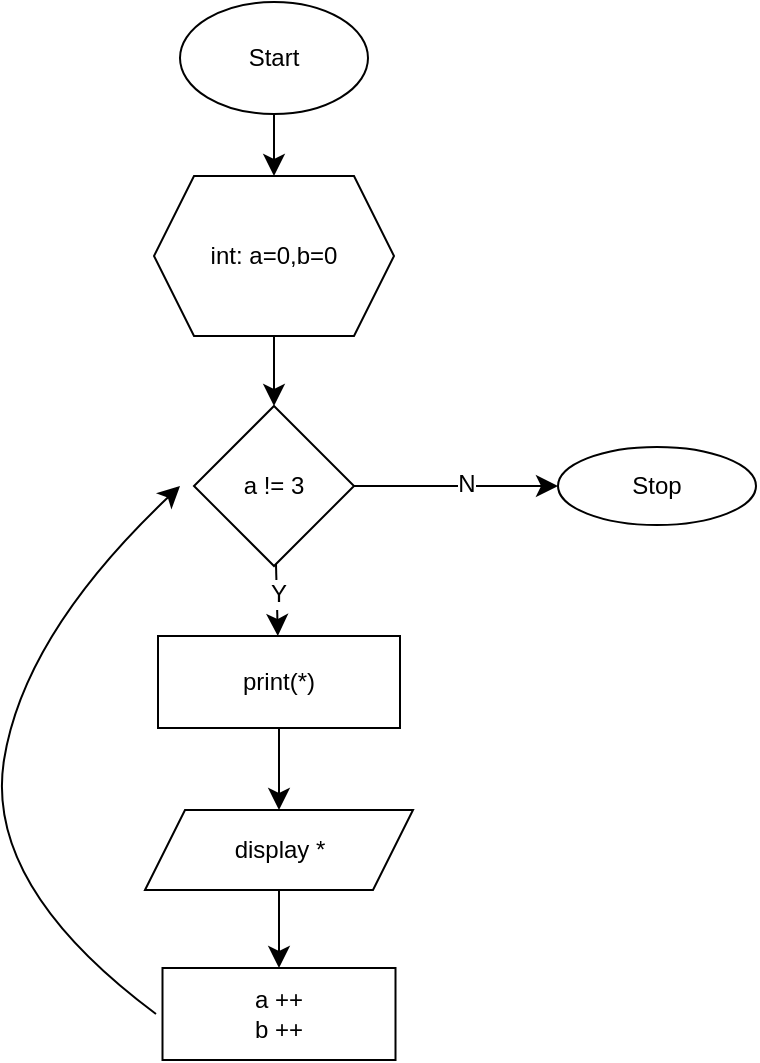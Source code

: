 <mxfile version="24.8.6">
  <diagram name="Page-1" id="cFJJiePPnTbU2zktLED3">
    <mxGraphModel dx="1435" dy="1854" grid="0" gridSize="10" guides="1" tooltips="1" connect="1" arrows="1" fold="1" page="0" pageScale="1" pageWidth="850" pageHeight="1100" math="0" shadow="0">
      <root>
        <mxCell id="0" />
        <mxCell id="1" parent="0" />
        <mxCell id="bzXu8Wisl6GZOZBHfdT6-3" value="" style="edgeStyle=none;curved=1;rounded=0;orthogonalLoop=1;jettySize=auto;html=1;fontSize=12;startSize=8;endSize=8;" edge="1" parent="1" source="bzXu8Wisl6GZOZBHfdT6-1" target="bzXu8Wisl6GZOZBHfdT6-2">
          <mxGeometry relative="1" as="geometry" />
        </mxCell>
        <mxCell id="bzXu8Wisl6GZOZBHfdT6-1" value="Start" style="ellipse;whiteSpace=wrap;html=1;" vertex="1" parent="1">
          <mxGeometry x="56" y="-934" width="94" height="56" as="geometry" />
        </mxCell>
        <mxCell id="bzXu8Wisl6GZOZBHfdT6-5" value="" style="edgeStyle=none;curved=1;rounded=0;orthogonalLoop=1;jettySize=auto;html=1;fontSize=12;startSize=8;endSize=8;" edge="1" parent="1" source="bzXu8Wisl6GZOZBHfdT6-2" target="bzXu8Wisl6GZOZBHfdT6-4">
          <mxGeometry relative="1" as="geometry" />
        </mxCell>
        <mxCell id="bzXu8Wisl6GZOZBHfdT6-2" value="int: a=0,b=0" style="shape=hexagon;perimeter=hexagonPerimeter2;whiteSpace=wrap;html=1;fixedSize=1;" vertex="1" parent="1">
          <mxGeometry x="43" y="-847" width="120" height="80" as="geometry" />
        </mxCell>
        <mxCell id="bzXu8Wisl6GZOZBHfdT6-7" value="" style="edgeStyle=none;curved=1;rounded=0;orthogonalLoop=1;jettySize=auto;html=1;fontSize=12;startSize=8;endSize=8;" edge="1" parent="1" source="bzXu8Wisl6GZOZBHfdT6-4" target="bzXu8Wisl6GZOZBHfdT6-6">
          <mxGeometry relative="1" as="geometry" />
        </mxCell>
        <mxCell id="bzXu8Wisl6GZOZBHfdT6-16" value="Y" style="edgeLabel;html=1;align=center;verticalAlign=middle;resizable=0;points=[];fontSize=12;" vertex="1" connectable="0" parent="bzXu8Wisl6GZOZBHfdT6-7">
          <mxGeometry x="-0.2" relative="1" as="geometry">
            <mxPoint as="offset" />
          </mxGeometry>
        </mxCell>
        <mxCell id="bzXu8Wisl6GZOZBHfdT6-18" value="" style="edgeStyle=none;curved=1;rounded=0;orthogonalLoop=1;jettySize=auto;html=1;fontSize=12;startSize=8;endSize=8;" edge="1" parent="1" source="bzXu8Wisl6GZOZBHfdT6-4" target="bzXu8Wisl6GZOZBHfdT6-17">
          <mxGeometry relative="1" as="geometry" />
        </mxCell>
        <mxCell id="bzXu8Wisl6GZOZBHfdT6-19" value="N" style="edgeLabel;html=1;align=center;verticalAlign=middle;resizable=0;points=[];fontSize=12;" vertex="1" connectable="0" parent="bzXu8Wisl6GZOZBHfdT6-18">
          <mxGeometry x="0.102" y="1" relative="1" as="geometry">
            <mxPoint as="offset" />
          </mxGeometry>
        </mxCell>
        <mxCell id="bzXu8Wisl6GZOZBHfdT6-4" value="a != 3" style="rhombus;whiteSpace=wrap;html=1;" vertex="1" parent="1">
          <mxGeometry x="63" y="-732" width="80" height="80" as="geometry" />
        </mxCell>
        <mxCell id="bzXu8Wisl6GZOZBHfdT6-9" value="" style="edgeStyle=none;curved=1;rounded=0;orthogonalLoop=1;jettySize=auto;html=1;fontSize=12;startSize=8;endSize=8;" edge="1" parent="1" source="bzXu8Wisl6GZOZBHfdT6-6" target="bzXu8Wisl6GZOZBHfdT6-8">
          <mxGeometry relative="1" as="geometry" />
        </mxCell>
        <mxCell id="bzXu8Wisl6GZOZBHfdT6-6" value="print(*)" style="rounded=0;whiteSpace=wrap;html=1;" vertex="1" parent="1">
          <mxGeometry x="45" y="-617" width="121" height="46" as="geometry" />
        </mxCell>
        <mxCell id="bzXu8Wisl6GZOZBHfdT6-11" value="" style="edgeStyle=none;curved=1;rounded=0;orthogonalLoop=1;jettySize=auto;html=1;fontSize=12;startSize=8;endSize=8;" edge="1" parent="1" source="bzXu8Wisl6GZOZBHfdT6-8" target="bzXu8Wisl6GZOZBHfdT6-10">
          <mxGeometry relative="1" as="geometry" />
        </mxCell>
        <mxCell id="bzXu8Wisl6GZOZBHfdT6-8" value="display *" style="shape=parallelogram;perimeter=parallelogramPerimeter;whiteSpace=wrap;html=1;fixedSize=1;" vertex="1" parent="1">
          <mxGeometry x="38.5" y="-530" width="134" height="40" as="geometry" />
        </mxCell>
        <mxCell id="bzXu8Wisl6GZOZBHfdT6-10" value="a ++&lt;div&gt;b ++&lt;/div&gt;" style="rounded=0;whiteSpace=wrap;html=1;" vertex="1" parent="1">
          <mxGeometry x="47.25" y="-451" width="116.5" height="46" as="geometry" />
        </mxCell>
        <mxCell id="bzXu8Wisl6GZOZBHfdT6-15" value="" style="endArrow=classic;html=1;rounded=0;fontSize=12;startSize=8;endSize=8;curved=1;" edge="1" parent="1">
          <mxGeometry width="50" height="50" relative="1" as="geometry">
            <mxPoint x="44" y="-428" as="sourcePoint" />
            <mxPoint x="56" y="-692" as="targetPoint" />
            <Array as="points">
              <mxPoint x="-42" y="-492" />
              <mxPoint x="-22" y="-618" />
            </Array>
          </mxGeometry>
        </mxCell>
        <mxCell id="bzXu8Wisl6GZOZBHfdT6-17" value="Stop" style="ellipse;whiteSpace=wrap;html=1;" vertex="1" parent="1">
          <mxGeometry x="245" y="-711.5" width="99" height="39" as="geometry" />
        </mxCell>
      </root>
    </mxGraphModel>
  </diagram>
</mxfile>
